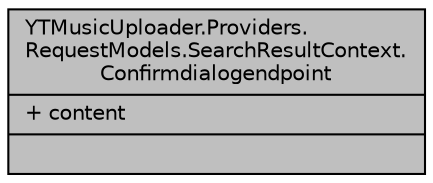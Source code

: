 digraph "YTMusicUploader.Providers.RequestModels.SearchResultContext.Confirmdialogendpoint"
{
 // LATEX_PDF_SIZE
  edge [fontname="Helvetica",fontsize="10",labelfontname="Helvetica",labelfontsize="10"];
  node [fontname="Helvetica",fontsize="10",shape=record];
  Node1 [label="{YTMusicUploader.Providers.\lRequestModels.SearchResultContext.\lConfirmdialogendpoint\n|+ content\l|}",height=0.2,width=0.4,color="black", fillcolor="grey75", style="filled", fontcolor="black",tooltip=" "];
}
